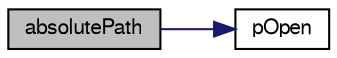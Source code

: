 digraph "absolutePath"
{
  bgcolor="transparent";
  edge [fontname="FreeSans",fontsize="10",labelfontname="FreeSans",labelfontsize="10"];
  node [fontname="FreeSans",fontsize="10",shape=record];
  rankdir="LR";
  Node129640 [label="absolutePath",height=0.2,width=0.4,color="black", fillcolor="grey75", style="filled", fontcolor="black"];
  Node129640 -> Node129641 [color="midnightblue",fontsize="10",style="solid",fontname="FreeSans"];
  Node129641 [label="pOpen",height=0.2,width=0.4,color="black",URL="$a21124.html#aaa833e5989844cdd7adc70a915c33c05"];
}
